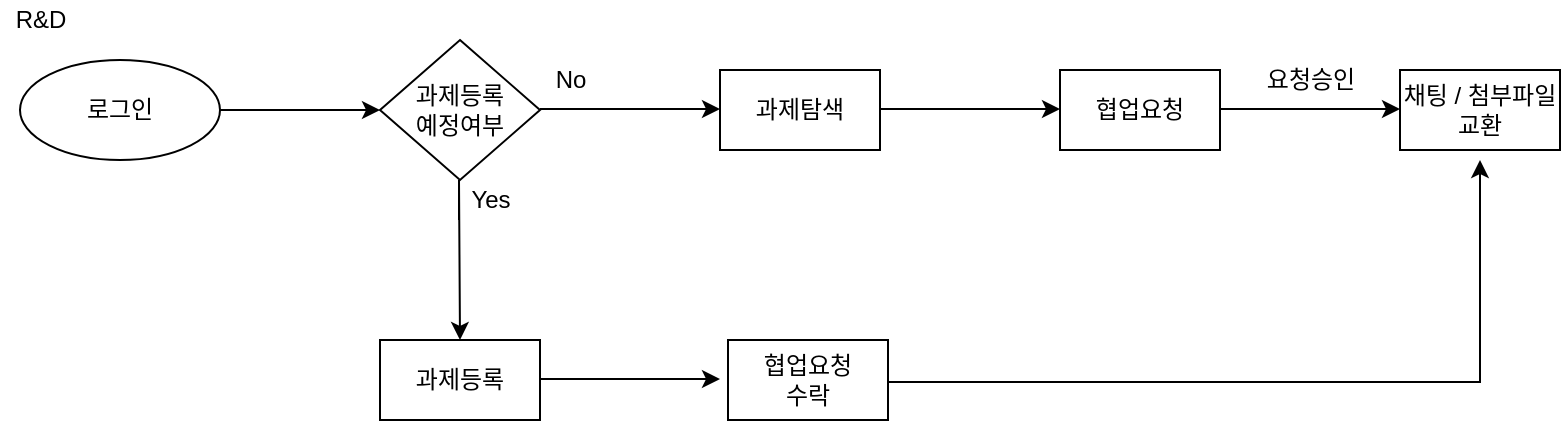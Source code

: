 <mxfile version="14.9.6" type="github">
  <diagram id="e8OOpORlQEa0W2f_swX9" name="Page-1">
    <mxGraphModel dx="1038" dy="588" grid="1" gridSize="10" guides="1" tooltips="1" connect="1" arrows="1" fold="1" page="1" pageScale="1" pageWidth="827" pageHeight="1169" math="0" shadow="0">
      <root>
        <mxCell id="0" />
        <mxCell id="1" parent="0" />
        <mxCell id="K9TvvyC0Zo93BWDe9e6b-13" value="" style="edgeStyle=orthogonalEdgeStyle;rounded=0;orthogonalLoop=1;jettySize=auto;html=1;" edge="1" parent="1" source="K9TvvyC0Zo93BWDe9e6b-1">
          <mxGeometry relative="1" as="geometry">
            <mxPoint x="200" y="65" as="targetPoint" />
          </mxGeometry>
        </mxCell>
        <mxCell id="K9TvvyC0Zo93BWDe9e6b-1" value="로그인" style="ellipse;whiteSpace=wrap;html=1;" vertex="1" parent="1">
          <mxGeometry x="20" y="40" width="100" height="50" as="geometry" />
        </mxCell>
        <mxCell id="K9TvvyC0Zo93BWDe9e6b-4" value="과제탐색" style="rounded=0;whiteSpace=wrap;html=1;" vertex="1" parent="1">
          <mxGeometry x="370" y="45" width="80" height="40" as="geometry" />
        </mxCell>
        <mxCell id="K9TvvyC0Zo93BWDe9e6b-12" value="과제등록 &lt;br&gt;예정여부" style="rhombus;whiteSpace=wrap;html=1;" vertex="1" parent="1">
          <mxGeometry x="200" y="30" width="80" height="70" as="geometry" />
        </mxCell>
        <mxCell id="K9TvvyC0Zo93BWDe9e6b-14" value="R&amp;amp;D" style="text;html=1;resizable=0;autosize=1;align=center;verticalAlign=middle;points=[];fillColor=none;strokeColor=none;rounded=0;" vertex="1" parent="1">
          <mxGeometry x="10" y="10" width="40" height="20" as="geometry" />
        </mxCell>
        <mxCell id="K9TvvyC0Zo93BWDe9e6b-15" value="" style="edgeStyle=orthogonalEdgeStyle;rounded=0;orthogonalLoop=1;jettySize=auto;html=1;" edge="1" parent="1">
          <mxGeometry relative="1" as="geometry">
            <mxPoint x="280" y="64.5" as="sourcePoint" />
            <mxPoint x="370" y="64.5" as="targetPoint" />
            <Array as="points">
              <mxPoint x="320" y="65" />
              <mxPoint x="320" y="65" />
            </Array>
          </mxGeometry>
        </mxCell>
        <mxCell id="K9TvvyC0Zo93BWDe9e6b-19" value="No" style="text;html=1;resizable=0;autosize=1;align=center;verticalAlign=middle;points=[];fillColor=none;strokeColor=none;rounded=0;" vertex="1" parent="1">
          <mxGeometry x="280" y="40" width="30" height="20" as="geometry" />
        </mxCell>
        <mxCell id="K9TvvyC0Zo93BWDe9e6b-21" value="" style="edgeStyle=orthogonalEdgeStyle;rounded=0;orthogonalLoop=1;jettySize=auto;html=1;" edge="1" parent="1">
          <mxGeometry relative="1" as="geometry">
            <mxPoint x="239.5" y="120" as="sourcePoint" />
            <mxPoint x="240" y="180" as="targetPoint" />
            <Array as="points">
              <mxPoint x="239.5" y="100" />
              <mxPoint x="239.5" y="100" />
            </Array>
          </mxGeometry>
        </mxCell>
        <mxCell id="K9TvvyC0Zo93BWDe9e6b-22" value="Yes" style="text;html=1;resizable=0;autosize=1;align=center;verticalAlign=middle;points=[];fillColor=none;strokeColor=none;rounded=0;" vertex="1" parent="1">
          <mxGeometry x="240" y="100" width="30" height="20" as="geometry" />
        </mxCell>
        <mxCell id="K9TvvyC0Zo93BWDe9e6b-23" value="과제등록" style="rounded=0;whiteSpace=wrap;html=1;" vertex="1" parent="1">
          <mxGeometry x="200" y="180" width="80" height="40" as="geometry" />
        </mxCell>
        <mxCell id="K9TvvyC0Zo93BWDe9e6b-24" value="" style="edgeStyle=orthogonalEdgeStyle;rounded=0;orthogonalLoop=1;jettySize=auto;html=1;" edge="1" parent="1">
          <mxGeometry relative="1" as="geometry">
            <mxPoint x="450" y="64.5" as="sourcePoint" />
            <mxPoint x="540" y="64.5" as="targetPoint" />
            <Array as="points">
              <mxPoint x="490" y="65" />
              <mxPoint x="490" y="65" />
            </Array>
          </mxGeometry>
        </mxCell>
        <mxCell id="K9TvvyC0Zo93BWDe9e6b-25" value="협업요청" style="rounded=0;whiteSpace=wrap;html=1;" vertex="1" parent="1">
          <mxGeometry x="540" y="45" width="80" height="40" as="geometry" />
        </mxCell>
        <mxCell id="K9TvvyC0Zo93BWDe9e6b-26" value="" style="edgeStyle=orthogonalEdgeStyle;rounded=0;orthogonalLoop=1;jettySize=auto;html=1;" edge="1" parent="1">
          <mxGeometry relative="1" as="geometry">
            <mxPoint x="620" y="64.5" as="sourcePoint" />
            <mxPoint x="710" y="64.5" as="targetPoint" />
            <Array as="points">
              <mxPoint x="660" y="65" />
              <mxPoint x="660" y="65" />
            </Array>
          </mxGeometry>
        </mxCell>
        <mxCell id="K9TvvyC0Zo93BWDe9e6b-27" value="채팅 / 첨부파일 교환" style="rounded=0;whiteSpace=wrap;html=1;" vertex="1" parent="1">
          <mxGeometry x="710" y="45" width="80" height="40" as="geometry" />
        </mxCell>
        <mxCell id="K9TvvyC0Zo93BWDe9e6b-28" value="요청승인" style="text;html=1;resizable=0;autosize=1;align=center;verticalAlign=middle;points=[];fillColor=none;strokeColor=none;rounded=0;" vertex="1" parent="1">
          <mxGeometry x="635" y="40" width="60" height="20" as="geometry" />
        </mxCell>
        <mxCell id="K9TvvyC0Zo93BWDe9e6b-29" value="" style="edgeStyle=orthogonalEdgeStyle;rounded=0;orthogonalLoop=1;jettySize=auto;html=1;" edge="1" parent="1">
          <mxGeometry relative="1" as="geometry">
            <mxPoint x="280" y="199.5" as="sourcePoint" />
            <mxPoint x="370" y="199.5" as="targetPoint" />
            <Array as="points">
              <mxPoint x="320" y="200" />
              <mxPoint x="320" y="200" />
            </Array>
          </mxGeometry>
        </mxCell>
        <mxCell id="K9TvvyC0Zo93BWDe9e6b-30" value="협업요청&lt;br&gt;수락" style="rounded=0;whiteSpace=wrap;html=1;" vertex="1" parent="1">
          <mxGeometry x="374" y="180" width="80" height="40" as="geometry" />
        </mxCell>
        <mxCell id="K9TvvyC0Zo93BWDe9e6b-31" value="" style="edgeStyle=orthogonalEdgeStyle;rounded=0;orthogonalLoop=1;jettySize=auto;html=1;" edge="1" parent="1">
          <mxGeometry relative="1" as="geometry">
            <mxPoint x="454" y="200" as="sourcePoint" />
            <mxPoint x="750" y="90" as="targetPoint" />
            <Array as="points">
              <mxPoint x="454" y="201" />
              <mxPoint x="750" y="201" />
              <mxPoint x="750" y="90" />
            </Array>
          </mxGeometry>
        </mxCell>
      </root>
    </mxGraphModel>
  </diagram>
</mxfile>
